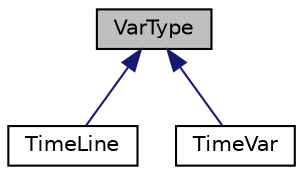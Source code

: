 digraph "VarType"
{
 // INTERACTIVE_SVG=YES
  edge [fontname="Helvetica",fontsize="10",labelfontname="Helvetica",labelfontsize="10"];
  node [fontname="Helvetica",fontsize="10",shape=record];
  Node1 [label="VarType",height=0.2,width=0.4,color="black", fillcolor="grey75", style="filled", fontcolor="black"];
  Node1 -> Node2 [dir="back",color="midnightblue",fontsize="10",style="solid",fontname="Helvetica"];
  Node2 [label="TimeLine",height=0.2,width=0.4,color="black", fillcolor="white", style="filled",URL="$dc/df5/class_time_line.html"];
  Node1 -> Node3 [dir="back",color="midnightblue",fontsize="10",style="solid",fontname="Helvetica"];
  Node3 [label="TimeVar",height=0.2,width=0.4,color="black", fillcolor="white", style="filled",URL="$df/dd6/class_time_var.html"];
}
